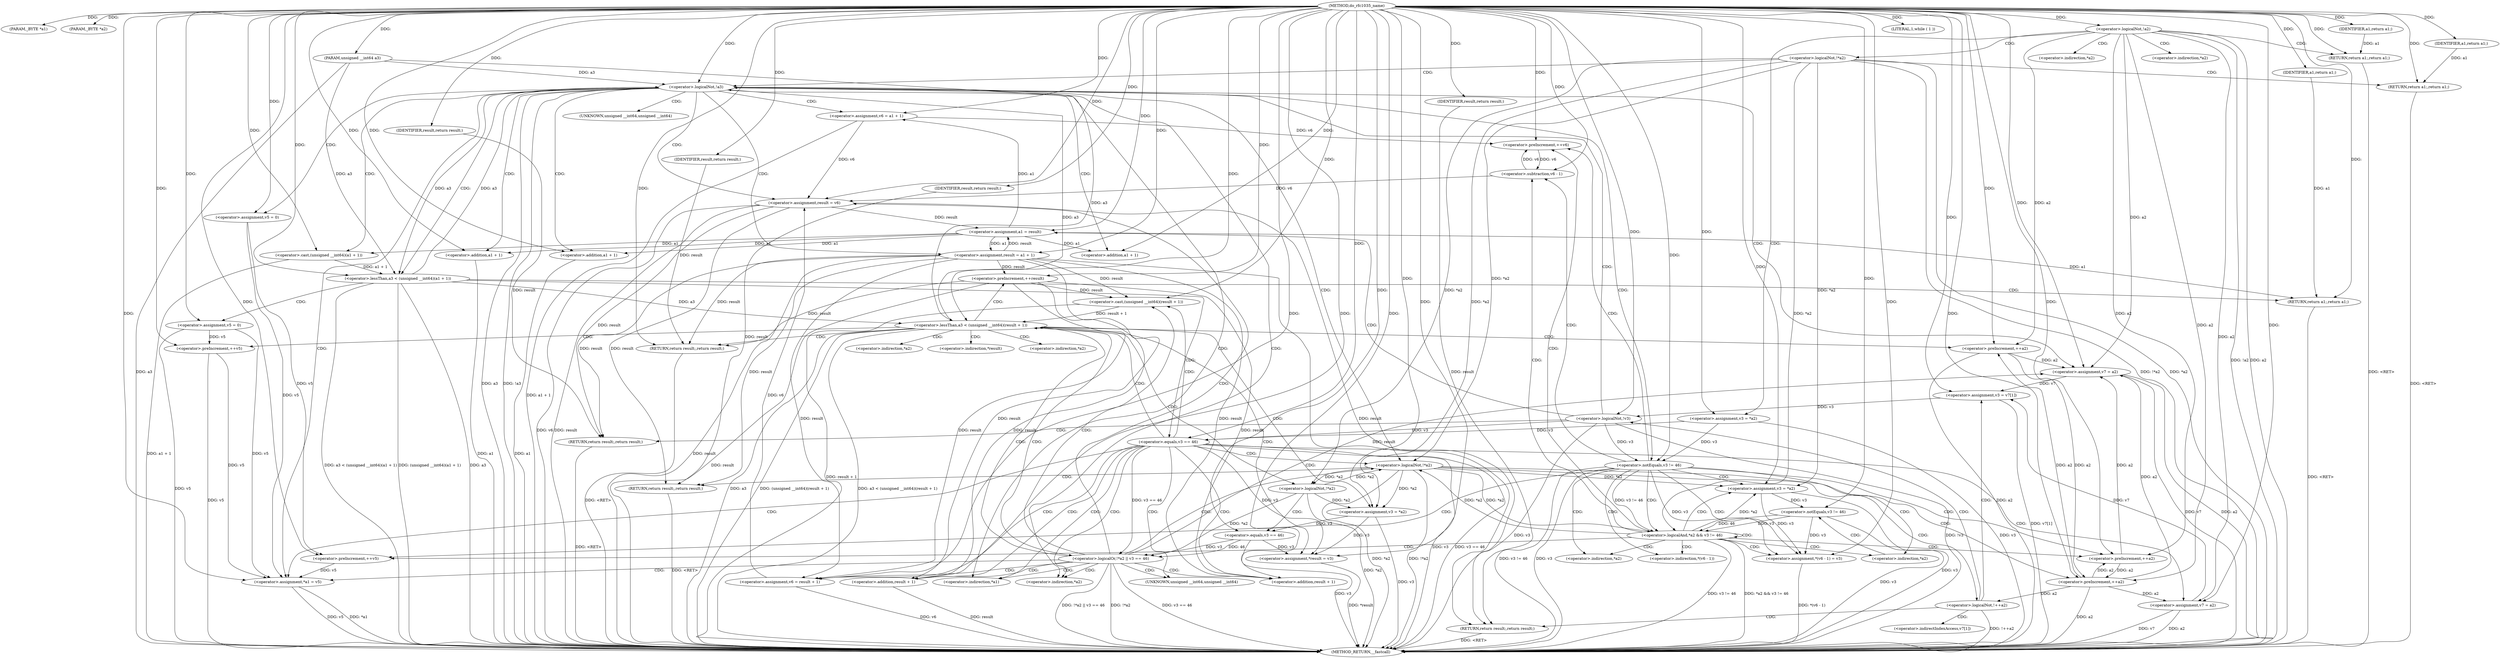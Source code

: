 digraph do_rfc1035_name {  
"1000106" [label = "(METHOD,do_rfc1035_name)" ]
"1000277" [label = "(METHOD_RETURN,__fastcall)" ]
"1000107" [label = "(PARAM,_BYTE *a1)" ]
"1000108" [label = "(PARAM,_BYTE *a2)" ]
"1000109" [label = "(PARAM,unsigned __int64 a3)" ]
"1000117" [label = "(<operator>.logicalNot,!a2)" ]
"1000119" [label = "(RETURN,return a1;,return a1;)" ]
"1000120" [label = "(IDENTIFIER,a1,return a1;)" ]
"1000121" [label = "(<operator>.assignment,v3 = *a2)" ]
"1000126" [label = "(<operator>.logicalNot,!*a2)" ]
"1000129" [label = "(RETURN,return a1;,return a1;)" ]
"1000130" [label = "(IDENTIFIER,a1,return a1;)" ]
"1000132" [label = "(<operator>.logicalNot,!a3)" ]
"1000135" [label = "(<operator>.assignment,v5 = 0)" ]
"1000138" [label = "(<operator>.assignment,v6 = a1 + 1)" ]
"1000140" [label = "(<operator>.addition,a1 + 1)" ]
"1000144" [label = "(<operator>.notEquals,v3 != 46)" ]
"1000150" [label = "(<operator>.preIncrement,++v6)" ]
"1000152" [label = "(<operator>.preIncrement,++a2)" ]
"1000154" [label = "(<operator>.assignment,*(v6 - 1) = v3)" ]
"1000156" [label = "(<operator>.subtraction,v6 - 1)" ]
"1000160" [label = "(<operator>.assignment,v3 = *a2)" ]
"1000164" [label = "(<operator>.preIncrement,++v5)" ]
"1000166" [label = "(<operator>.logicalAnd,*a2 && v3 != 46)" ]
"1000169" [label = "(<operator>.notEquals,v3 != 46)" ]
"1000173" [label = "(<operator>.assignment,v7 = a2)" ]
"1000176" [label = "(<operator>.assignment,result = v6)" ]
"1000180" [label = "(<operator>.assignment,*a1 = v5)" ]
"1000185" [label = "(<operator>.logicalNot,!*a2)" ]
"1000188" [label = "(RETURN,return result;,return result;)" ]
"1000189" [label = "(IDENTIFIER,result,return result;)" ]
"1000191" [label = "(<operator>.logicalNot,!++a2)" ]
"1000192" [label = "(<operator>.preIncrement,++a2)" ]
"1000194" [label = "(RETURN,return result;,return result;)" ]
"1000195" [label = "(IDENTIFIER,result,return result;)" ]
"1000196" [label = "(<operator>.assignment,v3 = v7[1])" ]
"1000202" [label = "(<operator>.logicalNot,!v3)" ]
"1000204" [label = "(RETURN,return result;,return result;)" ]
"1000205" [label = "(IDENTIFIER,result,return result;)" ]
"1000206" [label = "(<operator>.assignment,a1 = result)" ]
"1000209" [label = "(<operator>.assignment,result = a1 + 1)" ]
"1000211" [label = "(<operator>.addition,a1 + 1)" ]
"1000215" [label = "(<operator>.lessThan,a3 < (unsigned __int64)(a1 + 1))" ]
"1000217" [label = "(<operator>.cast,(unsigned __int64)(a1 + 1))" ]
"1000219" [label = "(<operator>.addition,a1 + 1)" ]
"1000222" [label = "(RETURN,return a1;,return a1;)" ]
"1000223" [label = "(IDENTIFIER,a1,return a1;)" ]
"1000224" [label = "(<operator>.assignment,v5 = 0)" ]
"1000228" [label = "(<operator>.equals,v3 == 46)" ]
"1000232" [label = "(<operator>.assignment,v7 = a2)" ]
"1000237" [label = "(LITERAL,1,while ( 1 ))" ]
"1000239" [label = "(<operator>.assignment,v6 = result + 1)" ]
"1000241" [label = "(<operator>.addition,result + 1)" ]
"1000245" [label = "(<operator>.lessThan,a3 < (unsigned __int64)(result + 1))" ]
"1000247" [label = "(<operator>.cast,(unsigned __int64)(result + 1))" ]
"1000249" [label = "(<operator>.addition,result + 1)" ]
"1000252" [label = "(RETURN,return result;,return result;)" ]
"1000253" [label = "(IDENTIFIER,result,return result;)" ]
"1000254" [label = "(<operator>.preIncrement,++a2)" ]
"1000256" [label = "(<operator>.assignment,*result = v3)" ]
"1000260" [label = "(<operator>.preIncrement,++v5)" ]
"1000262" [label = "(<operator>.assignment,v3 = *a2)" ]
"1000266" [label = "(<operator>.preIncrement,++result)" ]
"1000269" [label = "(<operator>.logicalOr,!*a2 || v3 == 46)" ]
"1000270" [label = "(<operator>.logicalNot,!*a2)" ]
"1000273" [label = "(<operator>.equals,v3 == 46)" ]
"1000123" [label = "(<operator>.indirection,*a2)" ]
"1000127" [label = "(<operator>.indirection,*a2)" ]
"1000155" [label = "(<operator>.indirection,*(v6 - 1))" ]
"1000162" [label = "(<operator>.indirection,*a2)" ]
"1000167" [label = "(<operator>.indirection,*a2)" ]
"1000181" [label = "(<operator>.indirection,*a1)" ]
"1000186" [label = "(<operator>.indirection,*a2)" ]
"1000198" [label = "(<operator>.indirectIndexAccess,v7[1])" ]
"1000218" [label = "(UNKNOWN,unsigned __int64,unsigned __int64)" ]
"1000248" [label = "(UNKNOWN,unsigned __int64,unsigned __int64)" ]
"1000257" [label = "(<operator>.indirection,*result)" ]
"1000264" [label = "(<operator>.indirection,*a2)" ]
"1000271" [label = "(<operator>.indirection,*a2)" ]
  "1000252" -> "1000277"  [ label = "DDG: <RET>"] 
  "1000119" -> "1000277"  [ label = "DDG: <RET>"] 
  "1000188" -> "1000277"  [ label = "DDG: <RET>"] 
  "1000194" -> "1000277"  [ label = "DDG: <RET>"] 
  "1000129" -> "1000277"  [ label = "DDG: <RET>"] 
  "1000191" -> "1000277"  [ label = "DDG: !++a2"] 
  "1000154" -> "1000277"  [ label = "DDG: *(v6 - 1)"] 
  "1000196" -> "1000277"  [ label = "DDG: v7[1]"] 
  "1000180" -> "1000277"  [ label = "DDG: *a1"] 
  "1000144" -> "1000277"  [ label = "DDG: v3 != 46"] 
  "1000160" -> "1000277"  [ label = "DDG: v3"] 
  "1000266" -> "1000277"  [ label = "DDG: result"] 
  "1000117" -> "1000277"  [ label = "DDG: !a2"] 
  "1000126" -> "1000277"  [ label = "DDG: *a2"] 
  "1000202" -> "1000277"  [ label = "DDG: v3"] 
  "1000109" -> "1000277"  [ label = "DDG: a3"] 
  "1000166" -> "1000277"  [ label = "DDG: *a2 && v3 != 46"] 
  "1000173" -> "1000277"  [ label = "DDG: v7"] 
  "1000269" -> "1000277"  [ label = "DDG: !*a2 || v3 == 46"] 
  "1000232" -> "1000277"  [ label = "DDG: v7"] 
  "1000117" -> "1000277"  [ label = "DDG: a2"] 
  "1000121" -> "1000277"  [ label = "DDG: v3"] 
  "1000245" -> "1000277"  [ label = "DDG: a3"] 
  "1000215" -> "1000277"  [ label = "DDG: (unsigned __int64)(a1 + 1)"] 
  "1000176" -> "1000277"  [ label = "DDG: v6"] 
  "1000228" -> "1000277"  [ label = "DDG: v3"] 
  "1000232" -> "1000277"  [ label = "DDG: a2"] 
  "1000273" -> "1000277"  [ label = "DDG: v3"] 
  "1000219" -> "1000277"  [ label = "DDG: a1"] 
  "1000269" -> "1000277"  [ label = "DDG: !*a2"] 
  "1000249" -> "1000277"  [ label = "DDG: result"] 
  "1000180" -> "1000277"  [ label = "DDG: v5"] 
  "1000132" -> "1000277"  [ label = "DDG: a3"] 
  "1000245" -> "1000277"  [ label = "DDG: (unsigned __int64)(result + 1)"] 
  "1000215" -> "1000277"  [ label = "DDG: a3 < (unsigned __int64)(a1 + 1)"] 
  "1000270" -> "1000277"  [ label = "DDG: *a2"] 
  "1000262" -> "1000277"  [ label = "DDG: v3"] 
  "1000254" -> "1000277"  [ label = "DDG: a2"] 
  "1000185" -> "1000277"  [ label = "DDG: !*a2"] 
  "1000192" -> "1000277"  [ label = "DDG: a2"] 
  "1000247" -> "1000277"  [ label = "DDG: result + 1"] 
  "1000260" -> "1000277"  [ label = "DDG: v5"] 
  "1000224" -> "1000277"  [ label = "DDG: v5"] 
  "1000169" -> "1000277"  [ label = "DDG: v3"] 
  "1000256" -> "1000277"  [ label = "DDG: *result"] 
  "1000140" -> "1000277"  [ label = "DDG: a1"] 
  "1000126" -> "1000277"  [ label = "DDG: !*a2"] 
  "1000228" -> "1000277"  [ label = "DDG: v3 == 46"] 
  "1000269" -> "1000277"  [ label = "DDG: v3 == 46"] 
  "1000176" -> "1000277"  [ label = "DDG: result"] 
  "1000166" -> "1000277"  [ label = "DDG: v3 != 46"] 
  "1000138" -> "1000277"  [ label = "DDG: a1 + 1"] 
  "1000144" -> "1000277"  [ label = "DDG: v3"] 
  "1000215" -> "1000277"  [ label = "DDG: a3"] 
  "1000209" -> "1000277"  [ label = "DDG: result"] 
  "1000202" -> "1000277"  [ label = "DDG: !v3"] 
  "1000173" -> "1000277"  [ label = "DDG: a2"] 
  "1000239" -> "1000277"  [ label = "DDG: v6"] 
  "1000245" -> "1000277"  [ label = "DDG: a3 < (unsigned __int64)(result + 1)"] 
  "1000217" -> "1000277"  [ label = "DDG: a1 + 1"] 
  "1000185" -> "1000277"  [ label = "DDG: *a2"] 
  "1000132" -> "1000277"  [ label = "DDG: !a3"] 
  "1000222" -> "1000277"  [ label = "DDG: <RET>"] 
  "1000204" -> "1000277"  [ label = "DDG: <RET>"] 
  "1000106" -> "1000107"  [ label = "DDG: "] 
  "1000106" -> "1000108"  [ label = "DDG: "] 
  "1000106" -> "1000109"  [ label = "DDG: "] 
  "1000106" -> "1000117"  [ label = "DDG: "] 
  "1000120" -> "1000119"  [ label = "DDG: a1"] 
  "1000106" -> "1000119"  [ label = "DDG: "] 
  "1000106" -> "1000120"  [ label = "DDG: "] 
  "1000106" -> "1000121"  [ label = "DDG: "] 
  "1000130" -> "1000129"  [ label = "DDG: a1"] 
  "1000106" -> "1000129"  [ label = "DDG: "] 
  "1000106" -> "1000130"  [ label = "DDG: "] 
  "1000245" -> "1000132"  [ label = "DDG: a3"] 
  "1000215" -> "1000132"  [ label = "DDG: a3"] 
  "1000109" -> "1000132"  [ label = "DDG: a3"] 
  "1000106" -> "1000132"  [ label = "DDG: "] 
  "1000106" -> "1000135"  [ label = "DDG: "] 
  "1000206" -> "1000138"  [ label = "DDG: a1"] 
  "1000106" -> "1000138"  [ label = "DDG: "] 
  "1000206" -> "1000140"  [ label = "DDG: a1"] 
  "1000106" -> "1000140"  [ label = "DDG: "] 
  "1000202" -> "1000144"  [ label = "DDG: v3"] 
  "1000121" -> "1000144"  [ label = "DDG: v3"] 
  "1000106" -> "1000144"  [ label = "DDG: "] 
  "1000138" -> "1000150"  [ label = "DDG: v6"] 
  "1000156" -> "1000150"  [ label = "DDG: v6"] 
  "1000106" -> "1000150"  [ label = "DDG: "] 
  "1000117" -> "1000152"  [ label = "DDG: a2"] 
  "1000192" -> "1000152"  [ label = "DDG: a2"] 
  "1000106" -> "1000152"  [ label = "DDG: "] 
  "1000160" -> "1000154"  [ label = "DDG: v3"] 
  "1000169" -> "1000154"  [ label = "DDG: v3"] 
  "1000144" -> "1000154"  [ label = "DDG: v3"] 
  "1000106" -> "1000154"  [ label = "DDG: "] 
  "1000150" -> "1000156"  [ label = "DDG: v6"] 
  "1000106" -> "1000156"  [ label = "DDG: "] 
  "1000166" -> "1000160"  [ label = "DDG: *a2"] 
  "1000126" -> "1000160"  [ label = "DDG: *a2"] 
  "1000185" -> "1000160"  [ label = "DDG: *a2"] 
  "1000106" -> "1000160"  [ label = "DDG: "] 
  "1000135" -> "1000164"  [ label = "DDG: v5"] 
  "1000106" -> "1000164"  [ label = "DDG: "] 
  "1000126" -> "1000166"  [ label = "DDG: *a2"] 
  "1000185" -> "1000166"  [ label = "DDG: *a2"] 
  "1000144" -> "1000166"  [ label = "DDG: v3 != 46"] 
  "1000169" -> "1000166"  [ label = "DDG: v3"] 
  "1000169" -> "1000166"  [ label = "DDG: 46"] 
  "1000160" -> "1000169"  [ label = "DDG: v3"] 
  "1000106" -> "1000169"  [ label = "DDG: "] 
  "1000117" -> "1000173"  [ label = "DDG: a2"] 
  "1000152" -> "1000173"  [ label = "DDG: a2"] 
  "1000254" -> "1000173"  [ label = "DDG: a2"] 
  "1000192" -> "1000173"  [ label = "DDG: a2"] 
  "1000106" -> "1000173"  [ label = "DDG: "] 
  "1000138" -> "1000176"  [ label = "DDG: v6"] 
  "1000156" -> "1000176"  [ label = "DDG: v6"] 
  "1000239" -> "1000176"  [ label = "DDG: v6"] 
  "1000106" -> "1000176"  [ label = "DDG: "] 
  "1000135" -> "1000180"  [ label = "DDG: v5"] 
  "1000164" -> "1000180"  [ label = "DDG: v5"] 
  "1000260" -> "1000180"  [ label = "DDG: v5"] 
  "1000224" -> "1000180"  [ label = "DDG: v5"] 
  "1000106" -> "1000180"  [ label = "DDG: "] 
  "1000166" -> "1000185"  [ label = "DDG: *a2"] 
  "1000126" -> "1000185"  [ label = "DDG: *a2"] 
  "1000270" -> "1000185"  [ label = "DDG: *a2"] 
  "1000189" -> "1000188"  [ label = "DDG: result"] 
  "1000176" -> "1000188"  [ label = "DDG: result"] 
  "1000209" -> "1000188"  [ label = "DDG: result"] 
  "1000106" -> "1000189"  [ label = "DDG: "] 
  "1000192" -> "1000191"  [ label = "DDG: a2"] 
  "1000106" -> "1000192"  [ label = "DDG: "] 
  "1000117" -> "1000192"  [ label = "DDG: a2"] 
  "1000152" -> "1000192"  [ label = "DDG: a2"] 
  "1000254" -> "1000192"  [ label = "DDG: a2"] 
  "1000195" -> "1000194"  [ label = "DDG: result"] 
  "1000176" -> "1000194"  [ label = "DDG: result"] 
  "1000209" -> "1000194"  [ label = "DDG: result"] 
  "1000106" -> "1000195"  [ label = "DDG: "] 
  "1000173" -> "1000196"  [ label = "DDG: v7"] 
  "1000232" -> "1000196"  [ label = "DDG: v7"] 
  "1000106" -> "1000196"  [ label = "DDG: "] 
  "1000196" -> "1000202"  [ label = "DDG: v3"] 
  "1000106" -> "1000202"  [ label = "DDG: "] 
  "1000205" -> "1000204"  [ label = "DDG: result"] 
  "1000176" -> "1000204"  [ label = "DDG: result"] 
  "1000209" -> "1000204"  [ label = "DDG: result"] 
  "1000106" -> "1000205"  [ label = "DDG: "] 
  "1000176" -> "1000206"  [ label = "DDG: result"] 
  "1000209" -> "1000206"  [ label = "DDG: result"] 
  "1000106" -> "1000206"  [ label = "DDG: "] 
  "1000206" -> "1000209"  [ label = "DDG: a1"] 
  "1000106" -> "1000209"  [ label = "DDG: "] 
  "1000206" -> "1000211"  [ label = "DDG: a1"] 
  "1000106" -> "1000211"  [ label = "DDG: "] 
  "1000132" -> "1000215"  [ label = "DDG: a3"] 
  "1000109" -> "1000215"  [ label = "DDG: a3"] 
  "1000106" -> "1000215"  [ label = "DDG: "] 
  "1000217" -> "1000215"  [ label = "DDG: a1 + 1"] 
  "1000106" -> "1000217"  [ label = "DDG: "] 
  "1000206" -> "1000217"  [ label = "DDG: a1"] 
  "1000106" -> "1000219"  [ label = "DDG: "] 
  "1000206" -> "1000219"  [ label = "DDG: a1"] 
  "1000223" -> "1000222"  [ label = "DDG: a1"] 
  "1000106" -> "1000222"  [ label = "DDG: "] 
  "1000206" -> "1000222"  [ label = "DDG: a1"] 
  "1000106" -> "1000223"  [ label = "DDG: "] 
  "1000106" -> "1000224"  [ label = "DDG: "] 
  "1000202" -> "1000228"  [ label = "DDG: v3"] 
  "1000121" -> "1000228"  [ label = "DDG: v3"] 
  "1000106" -> "1000228"  [ label = "DDG: "] 
  "1000117" -> "1000232"  [ label = "DDG: a2"] 
  "1000192" -> "1000232"  [ label = "DDG: a2"] 
  "1000106" -> "1000232"  [ label = "DDG: "] 
  "1000106" -> "1000237"  [ label = "DDG: "] 
  "1000266" -> "1000239"  [ label = "DDG: result"] 
  "1000209" -> "1000239"  [ label = "DDG: result"] 
  "1000106" -> "1000239"  [ label = "DDG: "] 
  "1000266" -> "1000241"  [ label = "DDG: result"] 
  "1000209" -> "1000241"  [ label = "DDG: result"] 
  "1000106" -> "1000241"  [ label = "DDG: "] 
  "1000215" -> "1000245"  [ label = "DDG: a3"] 
  "1000109" -> "1000245"  [ label = "DDG: a3"] 
  "1000106" -> "1000245"  [ label = "DDG: "] 
  "1000247" -> "1000245"  [ label = "DDG: result + 1"] 
  "1000106" -> "1000247"  [ label = "DDG: "] 
  "1000266" -> "1000247"  [ label = "DDG: result"] 
  "1000209" -> "1000247"  [ label = "DDG: result"] 
  "1000106" -> "1000249"  [ label = "DDG: "] 
  "1000266" -> "1000249"  [ label = "DDG: result"] 
  "1000209" -> "1000249"  [ label = "DDG: result"] 
  "1000253" -> "1000252"  [ label = "DDG: result"] 
  "1000106" -> "1000252"  [ label = "DDG: "] 
  "1000266" -> "1000252"  [ label = "DDG: result"] 
  "1000209" -> "1000252"  [ label = "DDG: result"] 
  "1000106" -> "1000253"  [ label = "DDG: "] 
  "1000117" -> "1000254"  [ label = "DDG: a2"] 
  "1000192" -> "1000254"  [ label = "DDG: a2"] 
  "1000106" -> "1000254"  [ label = "DDG: "] 
  "1000228" -> "1000256"  [ label = "DDG: v3"] 
  "1000273" -> "1000256"  [ label = "DDG: v3"] 
  "1000262" -> "1000256"  [ label = "DDG: v3"] 
  "1000106" -> "1000256"  [ label = "DDG: "] 
  "1000224" -> "1000260"  [ label = "DDG: v5"] 
  "1000106" -> "1000260"  [ label = "DDG: "] 
  "1000126" -> "1000262"  [ label = "DDG: *a2"] 
  "1000270" -> "1000262"  [ label = "DDG: *a2"] 
  "1000185" -> "1000262"  [ label = "DDG: *a2"] 
  "1000106" -> "1000262"  [ label = "DDG: "] 
  "1000106" -> "1000266"  [ label = "DDG: "] 
  "1000209" -> "1000266"  [ label = "DDG: result"] 
  "1000270" -> "1000269"  [ label = "DDG: *a2"] 
  "1000126" -> "1000270"  [ label = "DDG: *a2"] 
  "1000185" -> "1000270"  [ label = "DDG: *a2"] 
  "1000273" -> "1000269"  [ label = "DDG: v3"] 
  "1000273" -> "1000269"  [ label = "DDG: 46"] 
  "1000228" -> "1000269"  [ label = "DDG: v3 == 46"] 
  "1000262" -> "1000273"  [ label = "DDG: v3"] 
  "1000106" -> "1000273"  [ label = "DDG: "] 
  "1000117" -> "1000127"  [ label = "CDG: "] 
  "1000117" -> "1000126"  [ label = "CDG: "] 
  "1000117" -> "1000123"  [ label = "CDG: "] 
  "1000117" -> "1000121"  [ label = "CDG: "] 
  "1000117" -> "1000119"  [ label = "CDG: "] 
  "1000126" -> "1000132"  [ label = "CDG: "] 
  "1000126" -> "1000129"  [ label = "CDG: "] 
  "1000132" -> "1000176"  [ label = "CDG: "] 
  "1000132" -> "1000173"  [ label = "CDG: "] 
  "1000132" -> "1000186"  [ label = "CDG: "] 
  "1000132" -> "1000185"  [ label = "CDG: "] 
  "1000132" -> "1000181"  [ label = "CDG: "] 
  "1000132" -> "1000180"  [ label = "CDG: "] 
  "1000132" -> "1000219"  [ label = "CDG: "] 
  "1000132" -> "1000218"  [ label = "CDG: "] 
  "1000132" -> "1000217"  [ label = "CDG: "] 
  "1000132" -> "1000215"  [ label = "CDG: "] 
  "1000132" -> "1000211"  [ label = "CDG: "] 
  "1000132" -> "1000209"  [ label = "CDG: "] 
  "1000132" -> "1000144"  [ label = "CDG: "] 
  "1000132" -> "1000140"  [ label = "CDG: "] 
  "1000132" -> "1000138"  [ label = "CDG: "] 
  "1000132" -> "1000135"  [ label = "CDG: "] 
  "1000144" -> "1000167"  [ label = "CDG: "] 
  "1000144" -> "1000166"  [ label = "CDG: "] 
  "1000144" -> "1000164"  [ label = "CDG: "] 
  "1000144" -> "1000162"  [ label = "CDG: "] 
  "1000144" -> "1000160"  [ label = "CDG: "] 
  "1000144" -> "1000156"  [ label = "CDG: "] 
  "1000144" -> "1000155"  [ label = "CDG: "] 
  "1000144" -> "1000154"  [ label = "CDG: "] 
  "1000144" -> "1000152"  [ label = "CDG: "] 
  "1000144" -> "1000150"  [ label = "CDG: "] 
  "1000166" -> "1000167"  [ label = "CDG: "] 
  "1000166" -> "1000166"  [ label = "CDG: "] 
  "1000166" -> "1000164"  [ label = "CDG: "] 
  "1000166" -> "1000162"  [ label = "CDG: "] 
  "1000166" -> "1000160"  [ label = "CDG: "] 
  "1000166" -> "1000156"  [ label = "CDG: "] 
  "1000166" -> "1000155"  [ label = "CDG: "] 
  "1000166" -> "1000154"  [ label = "CDG: "] 
  "1000166" -> "1000152"  [ label = "CDG: "] 
  "1000166" -> "1000150"  [ label = "CDG: "] 
  "1000167" -> "1000169"  [ label = "CDG: "] 
  "1000185" -> "1000192"  [ label = "CDG: "] 
  "1000185" -> "1000191"  [ label = "CDG: "] 
  "1000185" -> "1000188"  [ label = "CDG: "] 
  "1000191" -> "1000202"  [ label = "CDG: "] 
  "1000191" -> "1000198"  [ label = "CDG: "] 
  "1000191" -> "1000196"  [ label = "CDG: "] 
  "1000191" -> "1000194"  [ label = "CDG: "] 
  "1000202" -> "1000206"  [ label = "CDG: "] 
  "1000202" -> "1000204"  [ label = "CDG: "] 
  "1000202" -> "1000132"  [ label = "CDG: "] 
  "1000215" -> "1000224"  [ label = "CDG: "] 
  "1000215" -> "1000222"  [ label = "CDG: "] 
  "1000215" -> "1000228"  [ label = "CDG: "] 
  "1000228" -> "1000186"  [ label = "CDG: "] 
  "1000228" -> "1000185"  [ label = "CDG: "] 
  "1000228" -> "1000181"  [ label = "CDG: "] 
  "1000228" -> "1000180"  [ label = "CDG: "] 
  "1000228" -> "1000232"  [ label = "CDG: "] 
  "1000228" -> "1000239"  [ label = "CDG: "] 
  "1000228" -> "1000249"  [ label = "CDG: "] 
  "1000228" -> "1000248"  [ label = "CDG: "] 
  "1000228" -> "1000247"  [ label = "CDG: "] 
  "1000228" -> "1000245"  [ label = "CDG: "] 
  "1000228" -> "1000241"  [ label = "CDG: "] 
  "1000245" -> "1000256"  [ label = "CDG: "] 
  "1000245" -> "1000254"  [ label = "CDG: "] 
  "1000245" -> "1000252"  [ label = "CDG: "] 
  "1000245" -> "1000271"  [ label = "CDG: "] 
  "1000245" -> "1000270"  [ label = "CDG: "] 
  "1000245" -> "1000269"  [ label = "CDG: "] 
  "1000245" -> "1000266"  [ label = "CDG: "] 
  "1000245" -> "1000264"  [ label = "CDG: "] 
  "1000245" -> "1000262"  [ label = "CDG: "] 
  "1000245" -> "1000260"  [ label = "CDG: "] 
  "1000245" -> "1000257"  [ label = "CDG: "] 
  "1000269" -> "1000176"  [ label = "CDG: "] 
  "1000269" -> "1000173"  [ label = "CDG: "] 
  "1000269" -> "1000186"  [ label = "CDG: "] 
  "1000269" -> "1000185"  [ label = "CDG: "] 
  "1000269" -> "1000181"  [ label = "CDG: "] 
  "1000269" -> "1000180"  [ label = "CDG: "] 
  "1000269" -> "1000239"  [ label = "CDG: "] 
  "1000269" -> "1000249"  [ label = "CDG: "] 
  "1000269" -> "1000248"  [ label = "CDG: "] 
  "1000269" -> "1000247"  [ label = "CDG: "] 
  "1000269" -> "1000245"  [ label = "CDG: "] 
  "1000269" -> "1000241"  [ label = "CDG: "] 
  "1000270" -> "1000273"  [ label = "CDG: "] 
}
